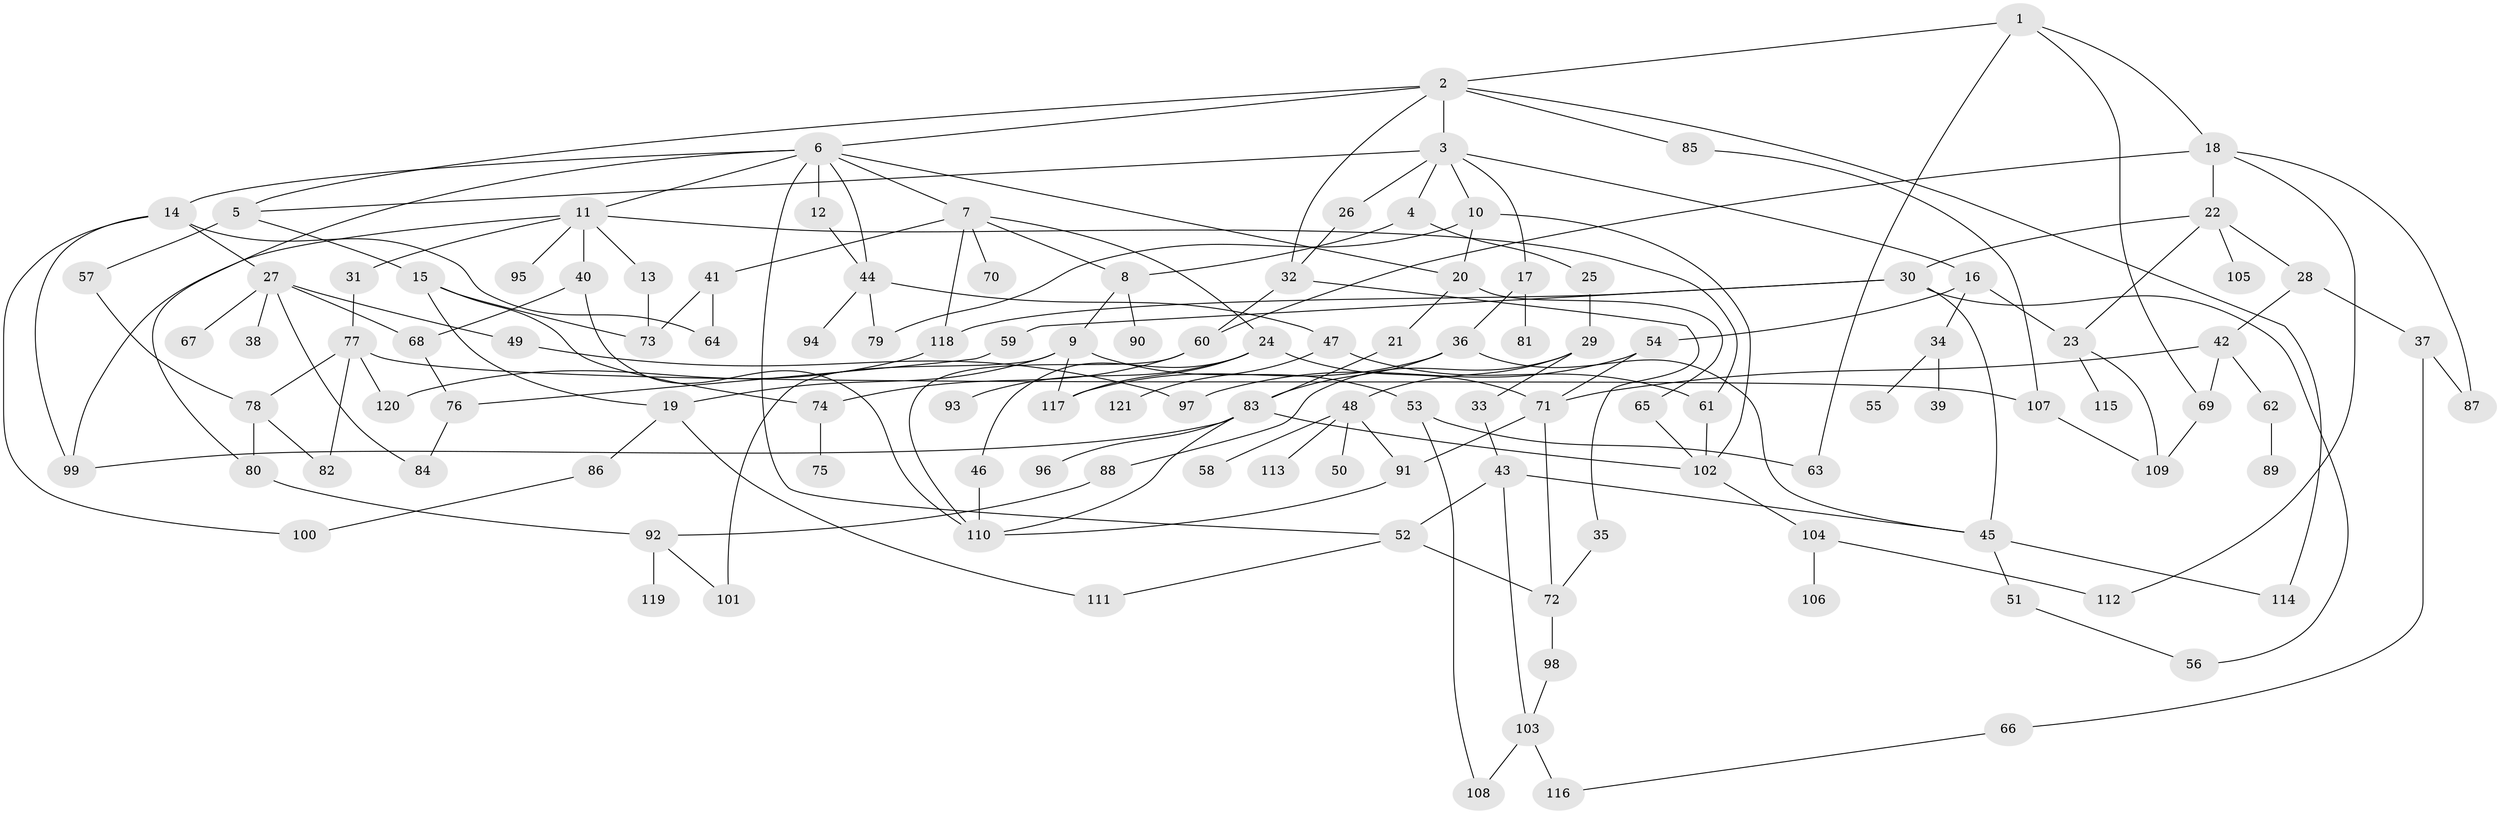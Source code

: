 // coarse degree distribution, {10: 0.0625, 13: 0.020833333333333332, 12: 0.020833333333333332, 6: 0.125, 2: 0.2916666666666667, 3: 0.08333333333333333, 5: 0.0625, 4: 0.16666666666666666, 9: 0.020833333333333332, 1: 0.14583333333333334}
// Generated by graph-tools (version 1.1) at 2025/16/03/04/25 18:16:58]
// undirected, 121 vertices, 179 edges
graph export_dot {
graph [start="1"]
  node [color=gray90,style=filled];
  1;
  2;
  3;
  4;
  5;
  6;
  7;
  8;
  9;
  10;
  11;
  12;
  13;
  14;
  15;
  16;
  17;
  18;
  19;
  20;
  21;
  22;
  23;
  24;
  25;
  26;
  27;
  28;
  29;
  30;
  31;
  32;
  33;
  34;
  35;
  36;
  37;
  38;
  39;
  40;
  41;
  42;
  43;
  44;
  45;
  46;
  47;
  48;
  49;
  50;
  51;
  52;
  53;
  54;
  55;
  56;
  57;
  58;
  59;
  60;
  61;
  62;
  63;
  64;
  65;
  66;
  67;
  68;
  69;
  70;
  71;
  72;
  73;
  74;
  75;
  76;
  77;
  78;
  79;
  80;
  81;
  82;
  83;
  84;
  85;
  86;
  87;
  88;
  89;
  90;
  91;
  92;
  93;
  94;
  95;
  96;
  97;
  98;
  99;
  100;
  101;
  102;
  103;
  104;
  105;
  106;
  107;
  108;
  109;
  110;
  111;
  112;
  113;
  114;
  115;
  116;
  117;
  118;
  119;
  120;
  121;
  1 -- 2;
  1 -- 18;
  1 -- 63;
  1 -- 69;
  2 -- 3;
  2 -- 5;
  2 -- 6;
  2 -- 85;
  2 -- 114;
  2 -- 32;
  3 -- 4;
  3 -- 10;
  3 -- 16;
  3 -- 17;
  3 -- 26;
  3 -- 5;
  4 -- 8;
  4 -- 25;
  5 -- 15;
  5 -- 57;
  6 -- 7;
  6 -- 11;
  6 -- 12;
  6 -- 14;
  6 -- 20;
  6 -- 44;
  6 -- 80;
  6 -- 52;
  7 -- 24;
  7 -- 41;
  7 -- 70;
  7 -- 118;
  7 -- 8;
  8 -- 9;
  8 -- 90;
  9 -- 53;
  9 -- 101;
  9 -- 117;
  9 -- 19;
  10 -- 79;
  10 -- 102;
  10 -- 20;
  11 -- 13;
  11 -- 31;
  11 -- 40;
  11 -- 95;
  11 -- 99;
  11 -- 61;
  12 -- 44;
  13 -- 73;
  14 -- 27;
  14 -- 64;
  14 -- 99;
  14 -- 100;
  15 -- 19;
  15 -- 73;
  15 -- 74;
  16 -- 34;
  16 -- 54;
  16 -- 23;
  17 -- 36;
  17 -- 81;
  18 -- 22;
  18 -- 60;
  18 -- 112;
  18 -- 87;
  19 -- 86;
  19 -- 111;
  20 -- 21;
  20 -- 65;
  21 -- 83;
  22 -- 23;
  22 -- 28;
  22 -- 30;
  22 -- 105;
  23 -- 109;
  23 -- 115;
  24 -- 46;
  24 -- 93;
  24 -- 117;
  24 -- 71;
  25 -- 29;
  26 -- 32;
  27 -- 38;
  27 -- 49;
  27 -- 67;
  27 -- 68;
  27 -- 84;
  28 -- 37;
  28 -- 42;
  29 -- 33;
  29 -- 48;
  29 -- 88;
  30 -- 45;
  30 -- 56;
  30 -- 59;
  30 -- 118;
  31 -- 77;
  32 -- 35;
  32 -- 60;
  33 -- 43;
  34 -- 39;
  34 -- 55;
  35 -- 72;
  36 -- 83;
  36 -- 117;
  36 -- 45;
  37 -- 66;
  37 -- 87;
  40 -- 68;
  40 -- 110;
  41 -- 64;
  41 -- 73;
  42 -- 62;
  42 -- 71;
  42 -- 69;
  43 -- 52;
  43 -- 103;
  43 -- 45;
  44 -- 47;
  44 -- 79;
  44 -- 94;
  45 -- 51;
  45 -- 114;
  46 -- 110;
  47 -- 61;
  47 -- 121;
  48 -- 50;
  48 -- 58;
  48 -- 91;
  48 -- 113;
  49 -- 97;
  51 -- 56;
  52 -- 72;
  52 -- 111;
  53 -- 63;
  53 -- 108;
  54 -- 71;
  54 -- 97;
  57 -- 78;
  59 -- 76;
  60 -- 74;
  60 -- 110;
  61 -- 102;
  62 -- 89;
  65 -- 102;
  66 -- 116;
  68 -- 76;
  69 -- 109;
  71 -- 72;
  71 -- 91;
  72 -- 98;
  74 -- 75;
  76 -- 84;
  77 -- 120;
  77 -- 78;
  77 -- 107;
  77 -- 82;
  78 -- 82;
  78 -- 80;
  80 -- 92;
  83 -- 96;
  83 -- 102;
  83 -- 99;
  83 -- 110;
  85 -- 107;
  86 -- 100;
  88 -- 92;
  91 -- 110;
  92 -- 119;
  92 -- 101;
  98 -- 103;
  102 -- 104;
  103 -- 108;
  103 -- 116;
  104 -- 106;
  104 -- 112;
  107 -- 109;
  118 -- 120;
}
